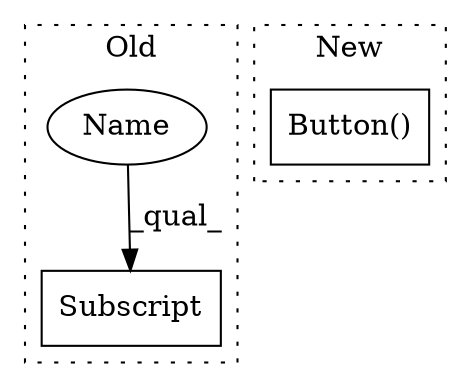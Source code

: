 digraph G {
subgraph cluster0 {
1 [label="Subscript" a="63" s="1379,0" l="32,0" shape="box"];
3 [label="Name" a="87" s="1379" l="26" shape="ellipse"];
label = "Old";
style="dotted";
}
subgraph cluster1 {
2 [label="Button()" a="75" s="3129,3154" l="11,1" shape="box"];
label = "New";
style="dotted";
}
3 -> 1 [label="_qual_"];
}
